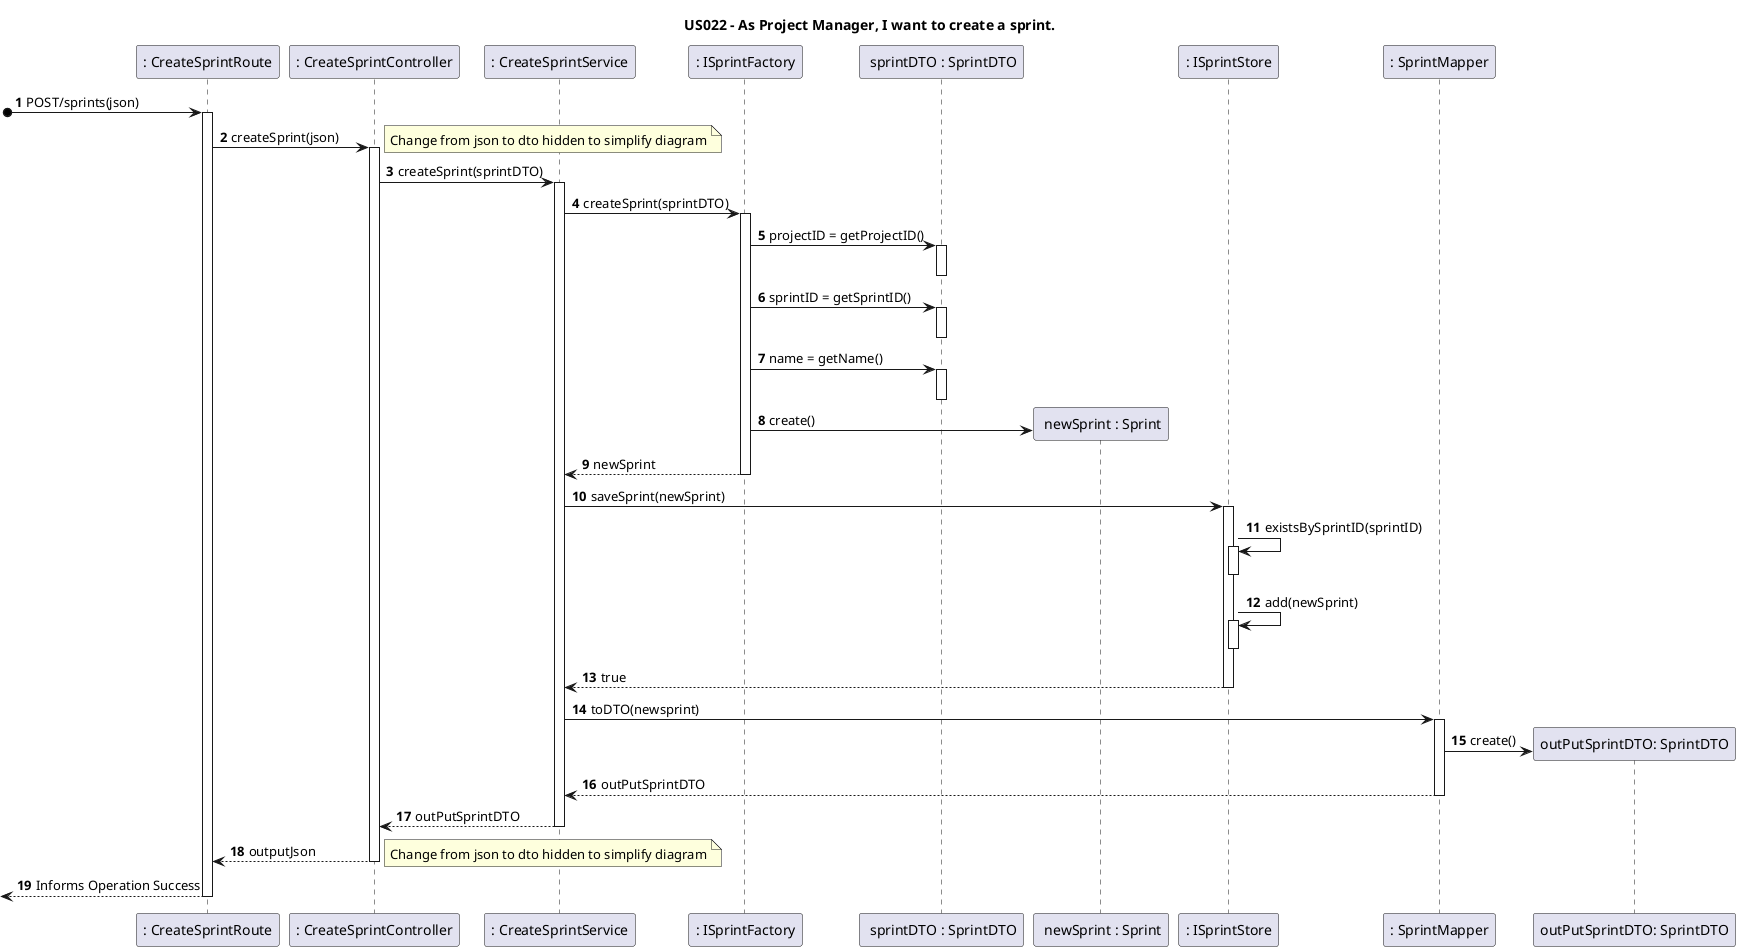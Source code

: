 @startuml

title US022 - As Project Manager, I want to create a sprint.

autoactivate on
autonumber

participant ": CreateSprintRoute" as UI
participant ": CreateSprintController" as Ctrl
participant ": CreateSprintService" as createSprintService
participant ": ISprintFactory" as sprintFactory
participant " sprintDTO : SprintDTO" as sprintDTO
participant " newSprint : Sprint" as sprint
participant ": ISprintStore" as sprintStore
participant ": SprintMapper" as sprintMapper
participant "outPutSprintDTO: SprintDTO" as outPutSprintDTO


[o-> UI: POST/sprints(json)
UI -> Ctrl: createSprint(json)
note right
Change from json to dto hidden to simplify diagram
end note
Ctrl -> createSprintService: createSprint(sprintDTO)
createSprintService -> sprintFactory: createSprint(sprintDTO)
sprintFactory -> sprintDTO: projectID = getProjectID()
deactivate
sprintFactory -> sprintDTO: sprintID = getSprintID()
deactivate
sprintFactory -> sprintDTO: name = getName()
deactivate
sprintFactory -> sprint**: create()
sprintFactory --> createSprintService: newSprint
createSprintService -> sprintStore: saveSprint(newSprint)
sprintStore -> sprintStore: existsBySprintID(sprintID)
deactivate
sprintStore -> sprintStore: add(newSprint)
deactivate
sprintStore --> createSprintService: true
createSprintService -> sprintMapper: toDTO(newsprint)
sprintMapper -> outPutSprintDTO**: create()
sprintMapper --> createSprintService: outPutSprintDTO
createSprintService --> Ctrl: outPutSprintDTO
Ctrl --> UI: outputJson
note right
Change from json to dto hidden to simplify diagram
end note
[<--UI : Informs Operation Success
@enduml